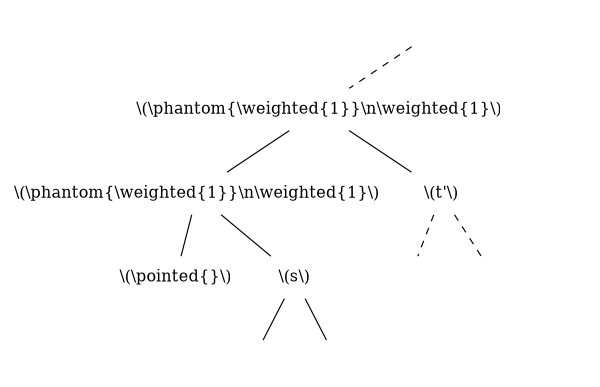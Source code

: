 graph {
	size="4,4"
    graph [splines=false]
	r [label="" shape=none]

    1 [label="\\(\\phantom{\\weighted{1}}\\n\\weighted{1}\\)" shape=none]
    2 [label="\\(\\phantom{\\weighted{1}}\\n\\weighted{1}\\)" shape=none]

    n [label="\\(\\pointed{}\\)" shape=none]
    s [label="\\(s\\)" shape=none]

    t [label="\\(t'\\)" shape=none]
    tl [label="" shape=none]
    tr [label="" shape=none]

	rr [label="" shape=none]
    r -- rr [style=invis]

    r -- 1 [style=dashed]
    1 -- 2
    2 -- s
    2 -- n
    1 -- t

    t -- tl [style=dashed]
    t -- tr [style=dashed]

    sl [label="" shape=none]
    sr [label="" shape=none]
    s -- sl
    s -- sr
}
